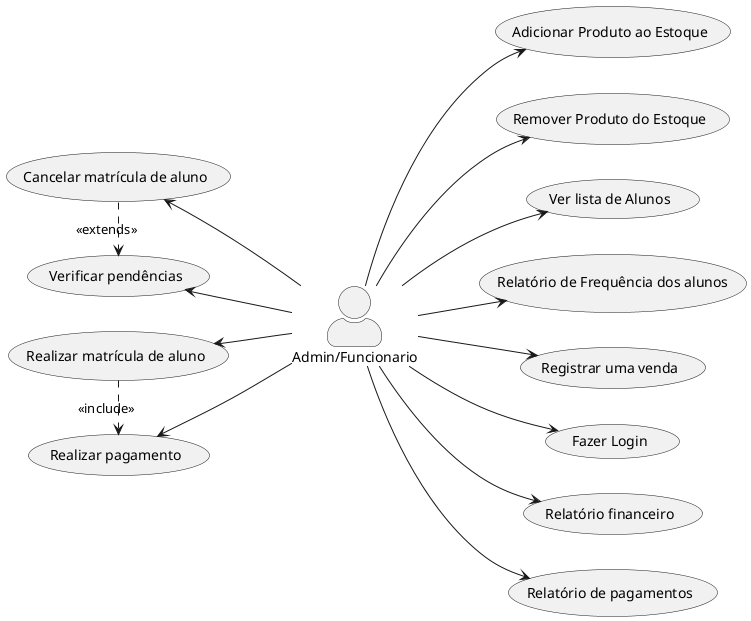 @startuml TitaiumAcad
left to right direction
skinparam actorStyle awesome
:Admin/Funcionario: as admin

(Adicionar Produto ao Estoque) as UC4
(Remover Produto do Estoque) as UC5
(Ver lista de Alunos) as UC6
(Relatório de Frequência dos alunos) as UC7
(Registrar uma venda) as UC10
(Realizar matrícula de aluno) as UC1
(Cancelar matrícula de aluno) as UC2
(Fazer Login) as UC14
(Relatório financeiro) as UC8
(Relatório de pagamentos) as UC11
(Verificar pendências) as UC15
(Realizar pagamento) as UC16

admin -up-> UC1
admin -up-> UC2
admin --> UC4
admin --> UC5
admin --> UC6
admin --> UC7
admin --> UC8
admin --> UC10
admin --> UC11
admin --> UC14
admin -up-> UC15
admin -up-> UC16

UC2 .> UC15: <<extends>>
UC1 .> UC16: <<include>>
@enduml